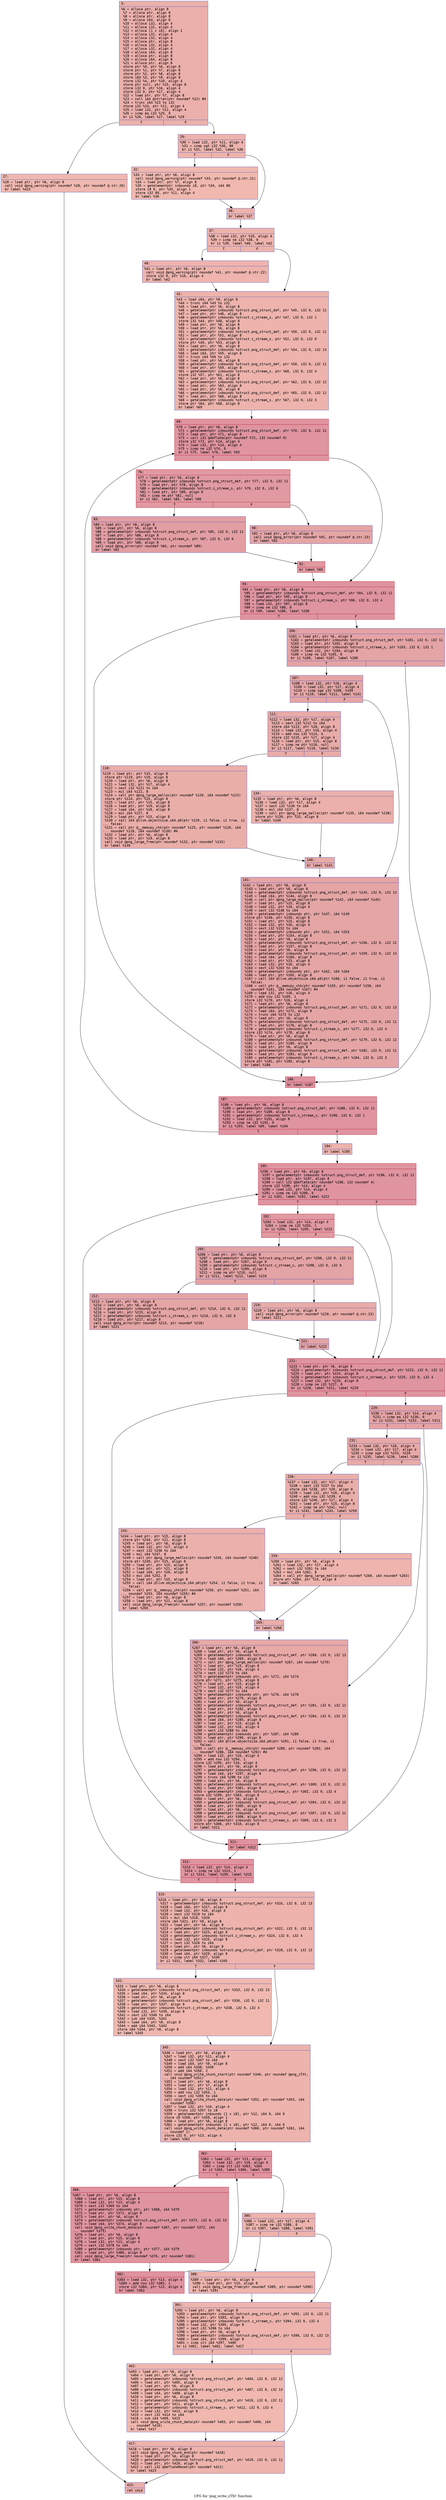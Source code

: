 digraph "CFG for 'png_write_zTXt' function" {
	label="CFG for 'png_write_zTXt' function";

	Node0x6000023ad4a0 [shape=record,color="#3d50c3ff", style=filled, fillcolor="#d24b4070" fontname="Courier",label="{5:\l|  %6 = alloca ptr, align 8\l  %7 = alloca ptr, align 8\l  %8 = alloca ptr, align 8\l  %9 = alloca i64, align 8\l  %10 = alloca i32, align 4\l  %11 = alloca i32, align 4\l  %12 = alloca [1 x i8], align 1\l  %13 = alloca i32, align 4\l  %14 = alloca i32, align 4\l  %15 = alloca ptr, align 8\l  %16 = alloca i32, align 4\l  %17 = alloca i32, align 4\l  %18 = alloca i64, align 8\l  %19 = alloca ptr, align 8\l  %20 = alloca i64, align 8\l  %21 = alloca ptr, align 8\l  store ptr %0, ptr %6, align 8\l  store ptr %1, ptr %7, align 8\l  store ptr %2, ptr %8, align 8\l  store i64 %3, ptr %9, align 8\l  store i32 %4, ptr %10, align 4\l  store ptr null, ptr %15, align 8\l  store i32 0, ptr %16, align 4\l  store i32 0, ptr %17, align 4\l  %22 = load ptr, ptr %7, align 8\l  %23 = call i64 @strlen(ptr noundef %22) #4\l  %24 = trunc i64 %23 to i32\l  store i32 %24, ptr %11, align 4\l  %25 = load i32, ptr %11, align 4\l  %26 = icmp eq i32 %25, 0\l  br i1 %26, label %27, label %29\l|{<s0>T|<s1>F}}"];
	Node0x6000023ad4a0:s0 -> Node0x6000023adea0[tooltip="5 -> 27\nProbability 37.50%" ];
	Node0x6000023ad4a0:s1 -> Node0x6000023adef0[tooltip="5 -> 29\nProbability 62.50%" ];
	Node0x6000023adea0 [shape=record,color="#3d50c3ff", style=filled, fillcolor="#dc5d4a70" fontname="Courier",label="{27:\l|  %28 = load ptr, ptr %6, align 8\l  call void @png_warning(ptr noundef %28, ptr noundef @.str.20)\l  br label %423\l}"];
	Node0x6000023adea0 -> Node0x6000023aee40[tooltip="27 -> 423\nProbability 100.00%" ];
	Node0x6000023adef0 [shape=record,color="#3d50c3ff", style=filled, fillcolor="#d6524470" fontname="Courier",label="{29:\l|  %30 = load i32, ptr %11, align 4\l  %31 = icmp sgt i32 %30, 80\l  br i1 %31, label %32, label %36\l|{<s0>T|<s1>F}}"];
	Node0x6000023adef0:s0 -> Node0x6000023adf40[tooltip="29 -> 32\nProbability 50.00%" ];
	Node0x6000023adef0:s1 -> Node0x6000023adf90[tooltip="29 -> 36\nProbability 50.00%" ];
	Node0x6000023adf40 [shape=record,color="#3d50c3ff", style=filled, fillcolor="#dc5d4a70" fontname="Courier",label="{32:\l|  %33 = load ptr, ptr %6, align 8\l  call void @png_warning(ptr noundef %33, ptr noundef @.str.21)\l  %34 = load ptr, ptr %7, align 8\l  %35 = getelementptr inbounds i8, ptr %34, i64 80\l  store i8 0, ptr %35, align 1\l  store i32 80, ptr %11, align 4\l  br label %36\l}"];
	Node0x6000023adf40 -> Node0x6000023adf90[tooltip="32 -> 36\nProbability 100.00%" ];
	Node0x6000023adf90 [shape=record,color="#3d50c3ff", style=filled, fillcolor="#d6524470" fontname="Courier",label="{36:\l|  br label %37\l}"];
	Node0x6000023adf90 -> Node0x6000023adfe0[tooltip="36 -> 37\nProbability 100.00%" ];
	Node0x6000023adfe0 [shape=record,color="#3d50c3ff", style=filled, fillcolor="#d6524470" fontname="Courier",label="{37:\l|  %38 = load i32, ptr %10, align 4\l  %39 = icmp ne i32 %38, 0\l  br i1 %39, label %40, label %42\l|{<s0>T|<s1>F}}"];
	Node0x6000023adfe0:s0 -> Node0x6000023ae030[tooltip="37 -> 40\nProbability 62.50%" ];
	Node0x6000023adfe0:s1 -> Node0x6000023ae080[tooltip="37 -> 42\nProbability 37.50%" ];
	Node0x6000023ae030 [shape=record,color="#3d50c3ff", style=filled, fillcolor="#d8564670" fontname="Courier",label="{40:\l|  %41 = load ptr, ptr %6, align 8\l  call void @png_warning(ptr noundef %41, ptr noundef @.str.22)\l  store i32 0, ptr %10, align 4\l  br label %42\l}"];
	Node0x6000023ae030 -> Node0x6000023ae080[tooltip="40 -> 42\nProbability 100.00%" ];
	Node0x6000023ae080 [shape=record,color="#3d50c3ff", style=filled, fillcolor="#d6524470" fontname="Courier",label="{42:\l|  %43 = load i64, ptr %9, align 8\l  %44 = trunc i64 %43 to i32\l  %45 = load ptr, ptr %6, align 8\l  %46 = getelementptr inbounds %struct.png_struct_def, ptr %45, i32 0, i32 11\l  %47 = load ptr, ptr %46, align 8\l  %48 = getelementptr inbounds %struct.z_stream_s, ptr %47, i32 0, i32 1\l  store i32 %44, ptr %48, align 8\l  %49 = load ptr, ptr %8, align 8\l  %50 = load ptr, ptr %6, align 8\l  %51 = getelementptr inbounds %struct.png_struct_def, ptr %50, i32 0, i32 11\l  %52 = load ptr, ptr %51, align 8\l  %53 = getelementptr inbounds %struct.z_stream_s, ptr %52, i32 0, i32 0\l  store ptr %49, ptr %53, align 8\l  %54 = load ptr, ptr %6, align 8\l  %55 = getelementptr inbounds %struct.png_struct_def, ptr %54, i32 0, i32 13\l  %56 = load i64, ptr %55, align 8\l  %57 = trunc i64 %56 to i32\l  %58 = load ptr, ptr %6, align 8\l  %59 = getelementptr inbounds %struct.png_struct_def, ptr %58, i32 0, i32 11\l  %60 = load ptr, ptr %59, align 8\l  %61 = getelementptr inbounds %struct.z_stream_s, ptr %60, i32 0, i32 4\l  store i32 %57, ptr %61, align 8\l  %62 = load ptr, ptr %6, align 8\l  %63 = getelementptr inbounds %struct.png_struct_def, ptr %62, i32 0, i32 12\l  %64 = load ptr, ptr %63, align 8\l  %65 = load ptr, ptr %6, align 8\l  %66 = getelementptr inbounds %struct.png_struct_def, ptr %65, i32 0, i32 11\l  %67 = load ptr, ptr %66, align 8\l  %68 = getelementptr inbounds %struct.z_stream_s, ptr %67, i32 0, i32 3\l  store ptr %64, ptr %68, align 8\l  br label %69\l}"];
	Node0x6000023ae080 -> Node0x6000023ae0d0[tooltip="42 -> 69\nProbability 100.00%" ];
	Node0x6000023ae0d0 [shape=record,color="#b70d28ff", style=filled, fillcolor="#b70d2870" fontname="Courier",label="{69:\l|  %70 = load ptr, ptr %6, align 8\l  %71 = getelementptr inbounds %struct.png_struct_def, ptr %70, i32 0, i32 11\l  %72 = load ptr, ptr %71, align 8\l  %73 = call i32 @deflate(ptr noundef %72, i32 noundef 0)\l  store i32 %73, ptr %14, align 4\l  %74 = load i32, ptr %14, align 4\l  %75 = icmp ne i32 %74, 0\l  br i1 %75, label %76, label %93\l|{<s0>T|<s1>F}}"];
	Node0x6000023ae0d0:s0 -> Node0x6000023ae120[tooltip="69 -> 76\nProbability 62.50%" ];
	Node0x6000023ae0d0:s1 -> Node0x6000023ae260[tooltip="69 -> 93\nProbability 37.50%" ];
	Node0x6000023ae120 [shape=record,color="#b70d28ff", style=filled, fillcolor="#bb1b2c70" fontname="Courier",label="{76:\l|  %77 = load ptr, ptr %6, align 8\l  %78 = getelementptr inbounds %struct.png_struct_def, ptr %77, i32 0, i32 11\l  %79 = load ptr, ptr %78, align 8\l  %80 = getelementptr inbounds %struct.z_stream_s, ptr %79, i32 0, i32 6\l  %81 = load ptr, ptr %80, align 8\l  %82 = icmp ne ptr %81, null\l  br i1 %82, label %83, label %90\l|{<s0>T|<s1>F}}"];
	Node0x6000023ae120:s0 -> Node0x6000023ae170[tooltip="76 -> 83\nProbability 62.50%" ];
	Node0x6000023ae120:s1 -> Node0x6000023ae1c0[tooltip="76 -> 90\nProbability 37.50%" ];
	Node0x6000023ae170 [shape=record,color="#3d50c3ff", style=filled, fillcolor="#be242e70" fontname="Courier",label="{83:\l|  %84 = load ptr, ptr %6, align 8\l  %85 = load ptr, ptr %6, align 8\l  %86 = getelementptr inbounds %struct.png_struct_def, ptr %85, i32 0, i32 11\l  %87 = load ptr, ptr %86, align 8\l  %88 = getelementptr inbounds %struct.z_stream_s, ptr %87, i32 0, i32 6\l  %89 = load ptr, ptr %88, align 8\l  call void @png_error(ptr noundef %84, ptr noundef %89)\l  br label %92\l}"];
	Node0x6000023ae170 -> Node0x6000023ae210[tooltip="83 -> 92\nProbability 100.00%" ];
	Node0x6000023ae1c0 [shape=record,color="#3d50c3ff", style=filled, fillcolor="#c5333470" fontname="Courier",label="{90:\l|  %91 = load ptr, ptr %6, align 8\l  call void @png_error(ptr noundef %91, ptr noundef @.str.23)\l  br label %92\l}"];
	Node0x6000023ae1c0 -> Node0x6000023ae210[tooltip="90 -> 92\nProbability 100.00%" ];
	Node0x6000023ae210 [shape=record,color="#b70d28ff", style=filled, fillcolor="#bb1b2c70" fontname="Courier",label="{92:\l|  br label %93\l}"];
	Node0x6000023ae210 -> Node0x6000023ae260[tooltip="92 -> 93\nProbability 100.00%" ];
	Node0x6000023ae260 [shape=record,color="#b70d28ff", style=filled, fillcolor="#b70d2870" fontname="Courier",label="{93:\l|  %94 = load ptr, ptr %6, align 8\l  %95 = getelementptr inbounds %struct.png_struct_def, ptr %94, i32 0, i32 11\l  %96 = load ptr, ptr %95, align 8\l  %97 = getelementptr inbounds %struct.z_stream_s, ptr %96, i32 0, i32 4\l  %98 = load i32, ptr %97, align 8\l  %99 = icmp ne i32 %98, 0\l  br i1 %99, label %186, label %100\l|{<s0>T|<s1>F}}"];
	Node0x6000023ae260:s0 -> Node0x6000023ae4e0[tooltip="93 -> 186\nProbability 62.50%" ];
	Node0x6000023ae260:s1 -> Node0x6000023ae2b0[tooltip="93 -> 100\nProbability 37.50%" ];
	Node0x6000023ae2b0 [shape=record,color="#3d50c3ff", style=filled, fillcolor="#c32e3170" fontname="Courier",label="{100:\l|  %101 = load ptr, ptr %6, align 8\l  %102 = getelementptr inbounds %struct.png_struct_def, ptr %101, i32 0, i32 11\l  %103 = load ptr, ptr %102, align 8\l  %104 = getelementptr inbounds %struct.z_stream_s, ptr %103, i32 0, i32 1\l  %105 = load i32, ptr %104, align 8\l  %106 = icmp ne i32 %105, 0\l  br i1 %106, label %107, label %186\l|{<s0>T|<s1>F}}"];
	Node0x6000023ae2b0:s0 -> Node0x6000023ae300[tooltip="100 -> 107\nProbability 62.50%" ];
	Node0x6000023ae2b0:s1 -> Node0x6000023ae4e0[tooltip="100 -> 186\nProbability 37.50%" ];
	Node0x6000023ae300 [shape=record,color="#3d50c3ff", style=filled, fillcolor="#c5333470" fontname="Courier",label="{107:\l|  %108 = load i32, ptr %16, align 4\l  %109 = load i32, ptr %17, align 4\l  %110 = icmp sge i32 %108, %109\l  br i1 %110, label %111, label %141\l|{<s0>T|<s1>F}}"];
	Node0x6000023ae300:s0 -> Node0x6000023ae350[tooltip="107 -> 111\nProbability 50.00%" ];
	Node0x6000023ae300:s1 -> Node0x6000023ae490[tooltip="107 -> 141\nProbability 50.00%" ];
	Node0x6000023ae350 [shape=record,color="#3d50c3ff", style=filled, fillcolor="#cc403a70" fontname="Courier",label="{111:\l|  %112 = load i32, ptr %17, align 4\l  %113 = sext i32 %112 to i64\l  store i64 %113, ptr %18, align 8\l  %114 = load i32, ptr %16, align 4\l  %115 = add nsw i32 %114, 4\l  store i32 %115, ptr %17, align 4\l  %116 = load ptr, ptr %15, align 8\l  %117 = icmp ne ptr %116, null\l  br i1 %117, label %118, label %134\l|{<s0>T|<s1>F}}"];
	Node0x6000023ae350:s0 -> Node0x6000023ae3a0[tooltip="111 -> 118\nProbability 62.50%" ];
	Node0x6000023ae350:s1 -> Node0x6000023ae3f0[tooltip="111 -> 134\nProbability 37.50%" ];
	Node0x6000023ae3a0 [shape=record,color="#3d50c3ff", style=filled, fillcolor="#d0473d70" fontname="Courier",label="{118:\l|  %119 = load ptr, ptr %15, align 8\l  store ptr %119, ptr %19, align 8\l  %120 = load ptr, ptr %6, align 8\l  %121 = load i32, ptr %17, align 4\l  %122 = sext i32 %121 to i64\l  %123 = mul i64 %122, 8\l  %124 = call ptr @png_large_malloc(ptr noundef %120, i64 noundef %123)\l  store ptr %124, ptr %15, align 8\l  %125 = load ptr, ptr %15, align 8\l  %126 = load ptr, ptr %19, align 8\l  %127 = load i64, ptr %18, align 8\l  %128 = mul i64 %127, 8\l  %129 = load ptr, ptr %15, align 8\l  %130 = call i64 @llvm.objectsize.i64.p0(ptr %129, i1 false, i1 true, i1\l... false)\l  %131 = call ptr @__memcpy_chk(ptr noundef %125, ptr noundef %126, i64\l... noundef %128, i64 noundef %130) #4\l  %132 = load ptr, ptr %6, align 8\l  %133 = load ptr, ptr %19, align 8\l  call void @png_large_free(ptr noundef %132, ptr noundef %133)\l  br label %140\l}"];
	Node0x6000023ae3a0 -> Node0x6000023ae440[tooltip="118 -> 140\nProbability 100.00%" ];
	Node0x6000023ae3f0 [shape=record,color="#3d50c3ff", style=filled, fillcolor="#d24b4070" fontname="Courier",label="{134:\l|  %135 = load ptr, ptr %6, align 8\l  %136 = load i32, ptr %17, align 4\l  %137 = sext i32 %136 to i64\l  %138 = mul i64 %137, 8\l  %139 = call ptr @png_large_malloc(ptr noundef %135, i64 noundef %138)\l  store ptr %139, ptr %15, align 8\l  br label %140\l}"];
	Node0x6000023ae3f0 -> Node0x6000023ae440[tooltip="134 -> 140\nProbability 100.00%" ];
	Node0x6000023ae440 [shape=record,color="#3d50c3ff", style=filled, fillcolor="#cc403a70" fontname="Courier",label="{140:\l|  br label %141\l}"];
	Node0x6000023ae440 -> Node0x6000023ae490[tooltip="140 -> 141\nProbability 100.00%" ];
	Node0x6000023ae490 [shape=record,color="#3d50c3ff", style=filled, fillcolor="#c5333470" fontname="Courier",label="{141:\l|  %142 = load ptr, ptr %6, align 8\l  %143 = load ptr, ptr %6, align 8\l  %144 = getelementptr inbounds %struct.png_struct_def, ptr %143, i32 0, i32 13\l  %145 = load i64, ptr %144, align 8\l  %146 = call ptr @png_large_malloc(ptr noundef %142, i64 noundef %145)\l  %147 = load ptr, ptr %15, align 8\l  %148 = load i32, ptr %16, align 4\l  %149 = sext i32 %148 to i64\l  %150 = getelementptr inbounds ptr, ptr %147, i64 %149\l  store ptr %146, ptr %150, align 8\l  %151 = load ptr, ptr %15, align 8\l  %152 = load i32, ptr %16, align 4\l  %153 = sext i32 %152 to i64\l  %154 = getelementptr inbounds ptr, ptr %151, i64 %153\l  %155 = load ptr, ptr %154, align 8\l  %156 = load ptr, ptr %6, align 8\l  %157 = getelementptr inbounds %struct.png_struct_def, ptr %156, i32 0, i32 12\l  %158 = load ptr, ptr %157, align 8\l  %159 = load ptr, ptr %6, align 8\l  %160 = getelementptr inbounds %struct.png_struct_def, ptr %159, i32 0, i32 13\l  %161 = load i64, ptr %160, align 8\l  %162 = load ptr, ptr %15, align 8\l  %163 = load i32, ptr %16, align 4\l  %164 = sext i32 %163 to i64\l  %165 = getelementptr inbounds ptr, ptr %162, i64 %164\l  %166 = load ptr, ptr %165, align 8\l  %167 = call i64 @llvm.objectsize.i64.p0(ptr %166, i1 false, i1 true, i1\l... false)\l  %168 = call ptr @__memcpy_chk(ptr noundef %155, ptr noundef %158, i64\l... noundef %161, i64 noundef %167) #4\l  %169 = load i32, ptr %16, align 4\l  %170 = add nsw i32 %169, 1\l  store i32 %170, ptr %16, align 4\l  %171 = load ptr, ptr %6, align 8\l  %172 = getelementptr inbounds %struct.png_struct_def, ptr %171, i32 0, i32 13\l  %173 = load i64, ptr %172, align 8\l  %174 = trunc i64 %173 to i32\l  %175 = load ptr, ptr %6, align 8\l  %176 = getelementptr inbounds %struct.png_struct_def, ptr %175, i32 0, i32 11\l  %177 = load ptr, ptr %176, align 8\l  %178 = getelementptr inbounds %struct.z_stream_s, ptr %177, i32 0, i32 4\l  store i32 %174, ptr %178, align 8\l  %179 = load ptr, ptr %6, align 8\l  %180 = getelementptr inbounds %struct.png_struct_def, ptr %179, i32 0, i32 12\l  %181 = load ptr, ptr %180, align 8\l  %182 = load ptr, ptr %6, align 8\l  %183 = getelementptr inbounds %struct.png_struct_def, ptr %182, i32 0, i32 11\l  %184 = load ptr, ptr %183, align 8\l  %185 = getelementptr inbounds %struct.z_stream_s, ptr %184, i32 0, i32 3\l  store ptr %181, ptr %185, align 8\l  br label %186\l}"];
	Node0x6000023ae490 -> Node0x6000023ae4e0[tooltip="141 -> 186\nProbability 100.00%" ];
	Node0x6000023ae4e0 [shape=record,color="#b70d28ff", style=filled, fillcolor="#b70d2870" fontname="Courier",label="{186:\l|  br label %187\l}"];
	Node0x6000023ae4e0 -> Node0x6000023ae530[tooltip="186 -> 187\nProbability 100.00%" ];
	Node0x6000023ae530 [shape=record,color="#b70d28ff", style=filled, fillcolor="#b70d2870" fontname="Courier",label="{187:\l|  %188 = load ptr, ptr %6, align 8\l  %189 = getelementptr inbounds %struct.png_struct_def, ptr %188, i32 0, i32 11\l  %190 = load ptr, ptr %189, align 8\l  %191 = getelementptr inbounds %struct.z_stream_s, ptr %190, i32 0, i32 1\l  %192 = load i32, ptr %191, align 8\l  %193 = icmp ne i32 %192, 0\l  br i1 %193, label %69, label %194\l|{<s0>T|<s1>F}}"];
	Node0x6000023ae530:s0 -> Node0x6000023ae0d0[tooltip="187 -> 69\nProbability 96.88%" ];
	Node0x6000023ae530:s1 -> Node0x6000023ae580[tooltip="187 -> 194\nProbability 3.12%" ];
	Node0x6000023ae580 [shape=record,color="#3d50c3ff", style=filled, fillcolor="#d6524470" fontname="Courier",label="{194:\l|  br label %195\l}"];
	Node0x6000023ae580 -> Node0x6000023ae5d0[tooltip="194 -> 195\nProbability 100.00%" ];
	Node0x6000023ae5d0 [shape=record,color="#b70d28ff", style=filled, fillcolor="#b70d2870" fontname="Courier",label="{195:\l|  %196 = load ptr, ptr %6, align 8\l  %197 = getelementptr inbounds %struct.png_struct_def, ptr %196, i32 0, i32 11\l  %198 = load ptr, ptr %197, align 8\l  %199 = call i32 @deflate(ptr noundef %198, i32 noundef 4)\l  store i32 %199, ptr %14, align 4\l  %200 = load i32, ptr %14, align 4\l  %201 = icmp ne i32 %200, 0\l  br i1 %201, label %202, label %222\l|{<s0>T|<s1>F}}"];
	Node0x6000023ae5d0:s0 -> Node0x6000023ae620[tooltip="195 -> 202\nProbability 62.50%" ];
	Node0x6000023ae5d0:s1 -> Node0x6000023ae7b0[tooltip="195 -> 222\nProbability 37.50%" ];
	Node0x6000023ae620 [shape=record,color="#b70d28ff", style=filled, fillcolor="#bb1b2c70" fontname="Courier",label="{202:\l|  %203 = load i32, ptr %14, align 4\l  %204 = icmp ne i32 %203, 1\l  br i1 %204, label %205, label %222\l|{<s0>T|<s1>F}}"];
	Node0x6000023ae620:s0 -> Node0x6000023ae670[tooltip="202 -> 205\nProbability 50.00%" ];
	Node0x6000023ae620:s1 -> Node0x6000023ae7b0[tooltip="202 -> 222\nProbability 50.00%" ];
	Node0x6000023ae670 [shape=record,color="#3d50c3ff", style=filled, fillcolor="#c32e3170" fontname="Courier",label="{205:\l|  %206 = load ptr, ptr %6, align 8\l  %207 = getelementptr inbounds %struct.png_struct_def, ptr %206, i32 0, i32 11\l  %208 = load ptr, ptr %207, align 8\l  %209 = getelementptr inbounds %struct.z_stream_s, ptr %208, i32 0, i32 6\l  %210 = load ptr, ptr %209, align 8\l  %211 = icmp ne ptr %210, null\l  br i1 %211, label %212, label %219\l|{<s0>T|<s1>F}}"];
	Node0x6000023ae670:s0 -> Node0x6000023ae6c0[tooltip="205 -> 212\nProbability 62.50%" ];
	Node0x6000023ae670:s1 -> Node0x6000023ae710[tooltip="205 -> 219\nProbability 37.50%" ];
	Node0x6000023ae6c0 [shape=record,color="#3d50c3ff", style=filled, fillcolor="#c5333470" fontname="Courier",label="{212:\l|  %213 = load ptr, ptr %6, align 8\l  %214 = load ptr, ptr %6, align 8\l  %215 = getelementptr inbounds %struct.png_struct_def, ptr %214, i32 0, i32 11\l  %216 = load ptr, ptr %215, align 8\l  %217 = getelementptr inbounds %struct.z_stream_s, ptr %216, i32 0, i32 6\l  %218 = load ptr, ptr %217, align 8\l  call void @png_error(ptr noundef %213, ptr noundef %218)\l  br label %221\l}"];
	Node0x6000023ae6c0 -> Node0x6000023ae760[tooltip="212 -> 221\nProbability 100.00%" ];
	Node0x6000023ae710 [shape=record,color="#3d50c3ff", style=filled, fillcolor="#cc403a70" fontname="Courier",label="{219:\l|  %220 = load ptr, ptr %6, align 8\l  call void @png_error(ptr noundef %220, ptr noundef @.str.23)\l  br label %221\l}"];
	Node0x6000023ae710 -> Node0x6000023ae760[tooltip="219 -> 221\nProbability 100.00%" ];
	Node0x6000023ae760 [shape=record,color="#3d50c3ff", style=filled, fillcolor="#c32e3170" fontname="Courier",label="{221:\l|  br label %222\l}"];
	Node0x6000023ae760 -> Node0x6000023ae7b0[tooltip="221 -> 222\nProbability 100.00%" ];
	Node0x6000023ae7b0 [shape=record,color="#b70d28ff", style=filled, fillcolor="#b70d2870" fontname="Courier",label="{222:\l|  %223 = load ptr, ptr %6, align 8\l  %224 = getelementptr inbounds %struct.png_struct_def, ptr %223, i32 0, i32 11\l  %225 = load ptr, ptr %224, align 8\l  %226 = getelementptr inbounds %struct.z_stream_s, ptr %225, i32 0, i32 4\l  %227 = load i32, ptr %226, align 8\l  %228 = icmp ne i32 %227, 0\l  br i1 %228, label %311, label %229\l|{<s0>T|<s1>F}}"];
	Node0x6000023ae7b0:s0 -> Node0x6000023aea30[tooltip="222 -> 311\nProbability 62.50%" ];
	Node0x6000023ae7b0:s1 -> Node0x6000023ae800[tooltip="222 -> 229\nProbability 37.50%" ];
	Node0x6000023ae800 [shape=record,color="#3d50c3ff", style=filled, fillcolor="#c32e3170" fontname="Courier",label="{229:\l|  %230 = load i32, ptr %14, align 4\l  %231 = icmp eq i32 %230, 0\l  br i1 %231, label %232, label %311\l|{<s0>T|<s1>F}}"];
	Node0x6000023ae800:s0 -> Node0x6000023ae850[tooltip="229 -> 232\nProbability 37.50%" ];
	Node0x6000023ae800:s1 -> Node0x6000023aea30[tooltip="229 -> 311\nProbability 62.50%" ];
	Node0x6000023ae850 [shape=record,color="#3d50c3ff", style=filled, fillcolor="#ca3b3770" fontname="Courier",label="{232:\l|  %233 = load i32, ptr %16, align 4\l  %234 = load i32, ptr %17, align 4\l  %235 = icmp sge i32 %233, %234\l  br i1 %235, label %236, label %266\l|{<s0>T|<s1>F}}"];
	Node0x6000023ae850:s0 -> Node0x6000023ae8a0[tooltip="232 -> 236\nProbability 50.00%" ];
	Node0x6000023ae850:s1 -> Node0x6000023ae9e0[tooltip="232 -> 266\nProbability 50.00%" ];
	Node0x6000023ae8a0 [shape=record,color="#3d50c3ff", style=filled, fillcolor="#d0473d70" fontname="Courier",label="{236:\l|  %237 = load i32, ptr %17, align 4\l  %238 = sext i32 %237 to i64\l  store i64 %238, ptr %20, align 8\l  %239 = load i32, ptr %16, align 4\l  %240 = add nsw i32 %239, 4\l  store i32 %240, ptr %17, align 4\l  %241 = load ptr, ptr %15, align 8\l  %242 = icmp ne ptr %241, null\l  br i1 %242, label %243, label %259\l|{<s0>T|<s1>F}}"];
	Node0x6000023ae8a0:s0 -> Node0x6000023ae8f0[tooltip="236 -> 243\nProbability 62.50%" ];
	Node0x6000023ae8a0:s1 -> Node0x6000023ae940[tooltip="236 -> 259\nProbability 37.50%" ];
	Node0x6000023ae8f0 [shape=record,color="#3d50c3ff", style=filled, fillcolor="#d24b4070" fontname="Courier",label="{243:\l|  %244 = load ptr, ptr %15, align 8\l  store ptr %244, ptr %21, align 8\l  %245 = load ptr, ptr %6, align 8\l  %246 = load i32, ptr %17, align 4\l  %247 = sext i32 %246 to i64\l  %248 = mul i64 %247, 8\l  %249 = call ptr @png_large_malloc(ptr noundef %245, i64 noundef %248)\l  store ptr %249, ptr %15, align 8\l  %250 = load ptr, ptr %15, align 8\l  %251 = load ptr, ptr %21, align 8\l  %252 = load i64, ptr %20, align 8\l  %253 = mul i64 %252, 8\l  %254 = load ptr, ptr %15, align 8\l  %255 = call i64 @llvm.objectsize.i64.p0(ptr %254, i1 false, i1 true, i1\l... false)\l  %256 = call ptr @__memcpy_chk(ptr noundef %250, ptr noundef %251, i64\l... noundef %253, i64 noundef %255) #4\l  %257 = load ptr, ptr %6, align 8\l  %258 = load ptr, ptr %21, align 8\l  call void @png_large_free(ptr noundef %257, ptr noundef %258)\l  br label %265\l}"];
	Node0x6000023ae8f0 -> Node0x6000023ae990[tooltip="243 -> 265\nProbability 100.00%" ];
	Node0x6000023ae940 [shape=record,color="#3d50c3ff", style=filled, fillcolor="#d8564670" fontname="Courier",label="{259:\l|  %260 = load ptr, ptr %6, align 8\l  %261 = load i32, ptr %17, align 4\l  %262 = sext i32 %261 to i64\l  %263 = mul i64 %262, 8\l  %264 = call ptr @png_large_malloc(ptr noundef %260, i64 noundef %263)\l  store ptr %264, ptr %15, align 8\l  br label %265\l}"];
	Node0x6000023ae940 -> Node0x6000023ae990[tooltip="259 -> 265\nProbability 100.00%" ];
	Node0x6000023ae990 [shape=record,color="#3d50c3ff", style=filled, fillcolor="#d0473d70" fontname="Courier",label="{265:\l|  br label %266\l}"];
	Node0x6000023ae990 -> Node0x6000023ae9e0[tooltip="265 -> 266\nProbability 100.00%" ];
	Node0x6000023ae9e0 [shape=record,color="#3d50c3ff", style=filled, fillcolor="#ca3b3770" fontname="Courier",label="{266:\l|  %267 = load ptr, ptr %6, align 8\l  %268 = load ptr, ptr %6, align 8\l  %269 = getelementptr inbounds %struct.png_struct_def, ptr %268, i32 0, i32 13\l  %270 = load i64, ptr %269, align 8\l  %271 = call ptr @png_large_malloc(ptr noundef %267, i64 noundef %270)\l  %272 = load ptr, ptr %15, align 8\l  %273 = load i32, ptr %16, align 4\l  %274 = sext i32 %273 to i64\l  %275 = getelementptr inbounds ptr, ptr %272, i64 %274\l  store ptr %271, ptr %275, align 8\l  %276 = load ptr, ptr %15, align 8\l  %277 = load i32, ptr %16, align 4\l  %278 = sext i32 %277 to i64\l  %279 = getelementptr inbounds ptr, ptr %276, i64 %278\l  %280 = load ptr, ptr %279, align 8\l  %281 = load ptr, ptr %6, align 8\l  %282 = getelementptr inbounds %struct.png_struct_def, ptr %281, i32 0, i32 12\l  %283 = load ptr, ptr %282, align 8\l  %284 = load ptr, ptr %6, align 8\l  %285 = getelementptr inbounds %struct.png_struct_def, ptr %284, i32 0, i32 13\l  %286 = load i64, ptr %285, align 8\l  %287 = load ptr, ptr %15, align 8\l  %288 = load i32, ptr %16, align 4\l  %289 = sext i32 %288 to i64\l  %290 = getelementptr inbounds ptr, ptr %287, i64 %289\l  %291 = load ptr, ptr %290, align 8\l  %292 = call i64 @llvm.objectsize.i64.p0(ptr %291, i1 false, i1 true, i1\l... false)\l  %293 = call ptr @__memcpy_chk(ptr noundef %280, ptr noundef %283, i64\l... noundef %286, i64 noundef %292) #4\l  %294 = load i32, ptr %16, align 4\l  %295 = add nsw i32 %294, 1\l  store i32 %295, ptr %16, align 4\l  %296 = load ptr, ptr %6, align 8\l  %297 = getelementptr inbounds %struct.png_struct_def, ptr %296, i32 0, i32 13\l  %298 = load i64, ptr %297, align 8\l  %299 = trunc i64 %298 to i32\l  %300 = load ptr, ptr %6, align 8\l  %301 = getelementptr inbounds %struct.png_struct_def, ptr %300, i32 0, i32 11\l  %302 = load ptr, ptr %301, align 8\l  %303 = getelementptr inbounds %struct.z_stream_s, ptr %302, i32 0, i32 4\l  store i32 %299, ptr %303, align 8\l  %304 = load ptr, ptr %6, align 8\l  %305 = getelementptr inbounds %struct.png_struct_def, ptr %304, i32 0, i32 12\l  %306 = load ptr, ptr %305, align 8\l  %307 = load ptr, ptr %6, align 8\l  %308 = getelementptr inbounds %struct.png_struct_def, ptr %307, i32 0, i32 11\l  %309 = load ptr, ptr %308, align 8\l  %310 = getelementptr inbounds %struct.z_stream_s, ptr %309, i32 0, i32 3\l  store ptr %306, ptr %310, align 8\l  br label %311\l}"];
	Node0x6000023ae9e0 -> Node0x6000023aea30[tooltip="266 -> 311\nProbability 100.00%" ];
	Node0x6000023aea30 [shape=record,color="#b70d28ff", style=filled, fillcolor="#b70d2870" fontname="Courier",label="{311:\l|  br label %312\l}"];
	Node0x6000023aea30 -> Node0x6000023aea80[tooltip="311 -> 312\nProbability 100.00%" ];
	Node0x6000023aea80 [shape=record,color="#b70d28ff", style=filled, fillcolor="#b70d2870" fontname="Courier",label="{312:\l|  %313 = load i32, ptr %14, align 4\l  %314 = icmp ne i32 %313, 1\l  br i1 %314, label %195, label %315\l|{<s0>T|<s1>F}}"];
	Node0x6000023aea80:s0 -> Node0x6000023ae5d0[tooltip="312 -> 195\nProbability 96.88%" ];
	Node0x6000023aea80:s1 -> Node0x6000023aead0[tooltip="312 -> 315\nProbability 3.12%" ];
	Node0x6000023aead0 [shape=record,color="#3d50c3ff", style=filled, fillcolor="#d6524470" fontname="Courier",label="{315:\l|  %316 = load ptr, ptr %6, align 8\l  %317 = getelementptr inbounds %struct.png_struct_def, ptr %316, i32 0, i32 13\l  %318 = load i64, ptr %317, align 8\l  %319 = load i32, ptr %16, align 4\l  %320 = sext i32 %319 to i64\l  %321 = mul i64 %318, %320\l  store i64 %321, ptr %9, align 8\l  %322 = load ptr, ptr %6, align 8\l  %323 = getelementptr inbounds %struct.png_struct_def, ptr %322, i32 0, i32 11\l  %324 = load ptr, ptr %323, align 8\l  %325 = getelementptr inbounds %struct.z_stream_s, ptr %324, i32 0, i32 4\l  %326 = load i32, ptr %325, align 8\l  %327 = zext i32 %326 to i64\l  %328 = load ptr, ptr %6, align 8\l  %329 = getelementptr inbounds %struct.png_struct_def, ptr %328, i32 0, i32 13\l  %330 = load i64, ptr %329, align 8\l  %331 = icmp ult i64 %327, %330\l  br i1 %331, label %332, label %345\l|{<s0>T|<s1>F}}"];
	Node0x6000023aead0:s0 -> Node0x6000023aeb20[tooltip="315 -> 332\nProbability 50.00%" ];
	Node0x6000023aead0:s1 -> Node0x6000023aeb70[tooltip="315 -> 345\nProbability 50.00%" ];
	Node0x6000023aeb20 [shape=record,color="#3d50c3ff", style=filled, fillcolor="#dc5d4a70" fontname="Courier",label="{332:\l|  %333 = load ptr, ptr %6, align 8\l  %334 = getelementptr inbounds %struct.png_struct_def, ptr %333, i32 0, i32 13\l  %335 = load i64, ptr %334, align 8\l  %336 = load ptr, ptr %6, align 8\l  %337 = getelementptr inbounds %struct.png_struct_def, ptr %336, i32 0, i32 11\l  %338 = load ptr, ptr %337, align 8\l  %339 = getelementptr inbounds %struct.z_stream_s, ptr %338, i32 0, i32 4\l  %340 = load i32, ptr %339, align 8\l  %341 = zext i32 %340 to i64\l  %342 = sub i64 %335, %341\l  %343 = load i64, ptr %9, align 8\l  %344 = add i64 %343, %342\l  store i64 %344, ptr %9, align 8\l  br label %345\l}"];
	Node0x6000023aeb20 -> Node0x6000023aeb70[tooltip="332 -> 345\nProbability 100.00%" ];
	Node0x6000023aeb70 [shape=record,color="#3d50c3ff", style=filled, fillcolor="#d6524470" fontname="Courier",label="{345:\l|  %346 = load ptr, ptr %6, align 8\l  %347 = load i32, ptr %11, align 4\l  %348 = sext i32 %347 to i64\l  %349 = load i64, ptr %9, align 8\l  %350 = add i64 %348, %349\l  %351 = add i64 %350, 2\l  call void @png_write_chunk_start(ptr noundef %346, ptr noundef @png_zTXt,\l... i64 noundef %351)\l  %352 = load ptr, ptr %6, align 8\l  %353 = load ptr, ptr %7, align 8\l  %354 = load i32, ptr %11, align 4\l  %355 = add nsw i32 %354, 1\l  %356 = sext i32 %355 to i64\l  call void @png_write_chunk_data(ptr noundef %352, ptr noundef %353, i64\l... noundef %356)\l  %357 = load i32, ptr %10, align 4\l  %358 = trunc i32 %357 to i8\l  %359 = getelementptr inbounds [1 x i8], ptr %12, i64 0, i64 0\l  store i8 %358, ptr %359, align 1\l  %360 = load ptr, ptr %6, align 8\l  %361 = getelementptr inbounds [1 x i8], ptr %12, i64 0, i64 0\l  call void @png_write_chunk_data(ptr noundef %360, ptr noundef %361, i64\l... noundef 1)\l  store i32 0, ptr %13, align 4\l  br label %362\l}"];
	Node0x6000023aeb70 -> Node0x6000023aebc0[tooltip="345 -> 362\nProbability 100.00%" ];
	Node0x6000023aebc0 [shape=record,color="#b70d28ff", style=filled, fillcolor="#b70d2870" fontname="Courier",label="{362:\l|  %363 = load i32, ptr %13, align 4\l  %364 = load i32, ptr %16, align 4\l  %365 = icmp slt i32 %363, %364\l  br i1 %365, label %366, label %385\l|{<s0>T|<s1>F}}"];
	Node0x6000023aebc0:s0 -> Node0x6000023aec10[tooltip="362 -> 366\nProbability 96.88%" ];
	Node0x6000023aebc0:s1 -> Node0x6000023aecb0[tooltip="362 -> 385\nProbability 3.12%" ];
	Node0x6000023aec10 [shape=record,color="#b70d28ff", style=filled, fillcolor="#b70d2870" fontname="Courier",label="{366:\l|  %367 = load ptr, ptr %6, align 8\l  %368 = load ptr, ptr %15, align 8\l  %369 = load i32, ptr %13, align 4\l  %370 = sext i32 %369 to i64\l  %371 = getelementptr inbounds ptr, ptr %368, i64 %370\l  %372 = load ptr, ptr %371, align 8\l  %373 = load ptr, ptr %6, align 8\l  %374 = getelementptr inbounds %struct.png_struct_def, ptr %373, i32 0, i32 13\l  %375 = load i64, ptr %374, align 8\l  call void @png_write_chunk_data(ptr noundef %367, ptr noundef %372, i64\l... noundef %375)\l  %376 = load ptr, ptr %6, align 8\l  %377 = load ptr, ptr %15, align 8\l  %378 = load i32, ptr %13, align 4\l  %379 = sext i32 %378 to i64\l  %380 = getelementptr inbounds ptr, ptr %377, i64 %379\l  %381 = load ptr, ptr %380, align 8\l  call void @png_large_free(ptr noundef %376, ptr noundef %381)\l  br label %382\l}"];
	Node0x6000023aec10 -> Node0x6000023aec60[tooltip="366 -> 382\nProbability 100.00%" ];
	Node0x6000023aec60 [shape=record,color="#b70d28ff", style=filled, fillcolor="#b70d2870" fontname="Courier",label="{382:\l|  %383 = load i32, ptr %13, align 4\l  %384 = add nsw i32 %383, 1\l  store i32 %384, ptr %13, align 4\l  br label %362\l}"];
	Node0x6000023aec60 -> Node0x6000023aebc0[tooltip="382 -> 362\nProbability 100.00%" ];
	Node0x6000023aecb0 [shape=record,color="#3d50c3ff", style=filled, fillcolor="#d6524470" fontname="Courier",label="{385:\l|  %386 = load i32, ptr %17, align 4\l  %387 = icmp ne i32 %386, 0\l  br i1 %387, label %388, label %391\l|{<s0>T|<s1>F}}"];
	Node0x6000023aecb0:s0 -> Node0x6000023aed00[tooltip="385 -> 388\nProbability 62.50%" ];
	Node0x6000023aecb0:s1 -> Node0x6000023aed50[tooltip="385 -> 391\nProbability 37.50%" ];
	Node0x6000023aed00 [shape=record,color="#3d50c3ff", style=filled, fillcolor="#d8564670" fontname="Courier",label="{388:\l|  %389 = load ptr, ptr %6, align 8\l  %390 = load ptr, ptr %15, align 8\l  call void @png_large_free(ptr noundef %389, ptr noundef %390)\l  br label %391\l}"];
	Node0x6000023aed00 -> Node0x6000023aed50[tooltip="388 -> 391\nProbability 100.00%" ];
	Node0x6000023aed50 [shape=record,color="#3d50c3ff", style=filled, fillcolor="#d6524470" fontname="Courier",label="{391:\l|  %392 = load ptr, ptr %6, align 8\l  %393 = getelementptr inbounds %struct.png_struct_def, ptr %392, i32 0, i32 11\l  %394 = load ptr, ptr %393, align 8\l  %395 = getelementptr inbounds %struct.z_stream_s, ptr %394, i32 0, i32 4\l  %396 = load i32, ptr %395, align 8\l  %397 = zext i32 %396 to i64\l  %398 = load ptr, ptr %6, align 8\l  %399 = getelementptr inbounds %struct.png_struct_def, ptr %398, i32 0, i32 13\l  %400 = load i64, ptr %399, align 8\l  %401 = icmp ult i64 %397, %400\l  br i1 %401, label %402, label %417\l|{<s0>T|<s1>F}}"];
	Node0x6000023aed50:s0 -> Node0x6000023aeda0[tooltip="391 -> 402\nProbability 50.00%" ];
	Node0x6000023aed50:s1 -> Node0x6000023aedf0[tooltip="391 -> 417\nProbability 50.00%" ];
	Node0x6000023aeda0 [shape=record,color="#3d50c3ff", style=filled, fillcolor="#dc5d4a70" fontname="Courier",label="{402:\l|  %403 = load ptr, ptr %6, align 8\l  %404 = load ptr, ptr %6, align 8\l  %405 = getelementptr inbounds %struct.png_struct_def, ptr %404, i32 0, i32 12\l  %406 = load ptr, ptr %405, align 8\l  %407 = load ptr, ptr %6, align 8\l  %408 = getelementptr inbounds %struct.png_struct_def, ptr %407, i32 0, i32 13\l  %409 = load i64, ptr %408, align 8\l  %410 = load ptr, ptr %6, align 8\l  %411 = getelementptr inbounds %struct.png_struct_def, ptr %410, i32 0, i32 11\l  %412 = load ptr, ptr %411, align 8\l  %413 = getelementptr inbounds %struct.z_stream_s, ptr %412, i32 0, i32 4\l  %414 = load i32, ptr %413, align 8\l  %415 = zext i32 %414 to i64\l  %416 = sub i64 %409, %415\l  call void @png_write_chunk_data(ptr noundef %403, ptr noundef %406, i64\l... noundef %416)\l  br label %417\l}"];
	Node0x6000023aeda0 -> Node0x6000023aedf0[tooltip="402 -> 417\nProbability 100.00%" ];
	Node0x6000023aedf0 [shape=record,color="#3d50c3ff", style=filled, fillcolor="#d6524470" fontname="Courier",label="{417:\l|  %418 = load ptr, ptr %6, align 8\l  call void @png_write_chunk_end(ptr noundef %418)\l  %419 = load ptr, ptr %6, align 8\l  %420 = getelementptr inbounds %struct.png_struct_def, ptr %419, i32 0, i32 11\l  %421 = load ptr, ptr %420, align 8\l  %422 = call i32 @deflateReset(ptr noundef %421)\l  br label %423\l}"];
	Node0x6000023aedf0 -> Node0x6000023aee40[tooltip="417 -> 423\nProbability 100.00%" ];
	Node0x6000023aee40 [shape=record,color="#3d50c3ff", style=filled, fillcolor="#d24b4070" fontname="Courier",label="{423:\l|  ret void\l}"];
}
